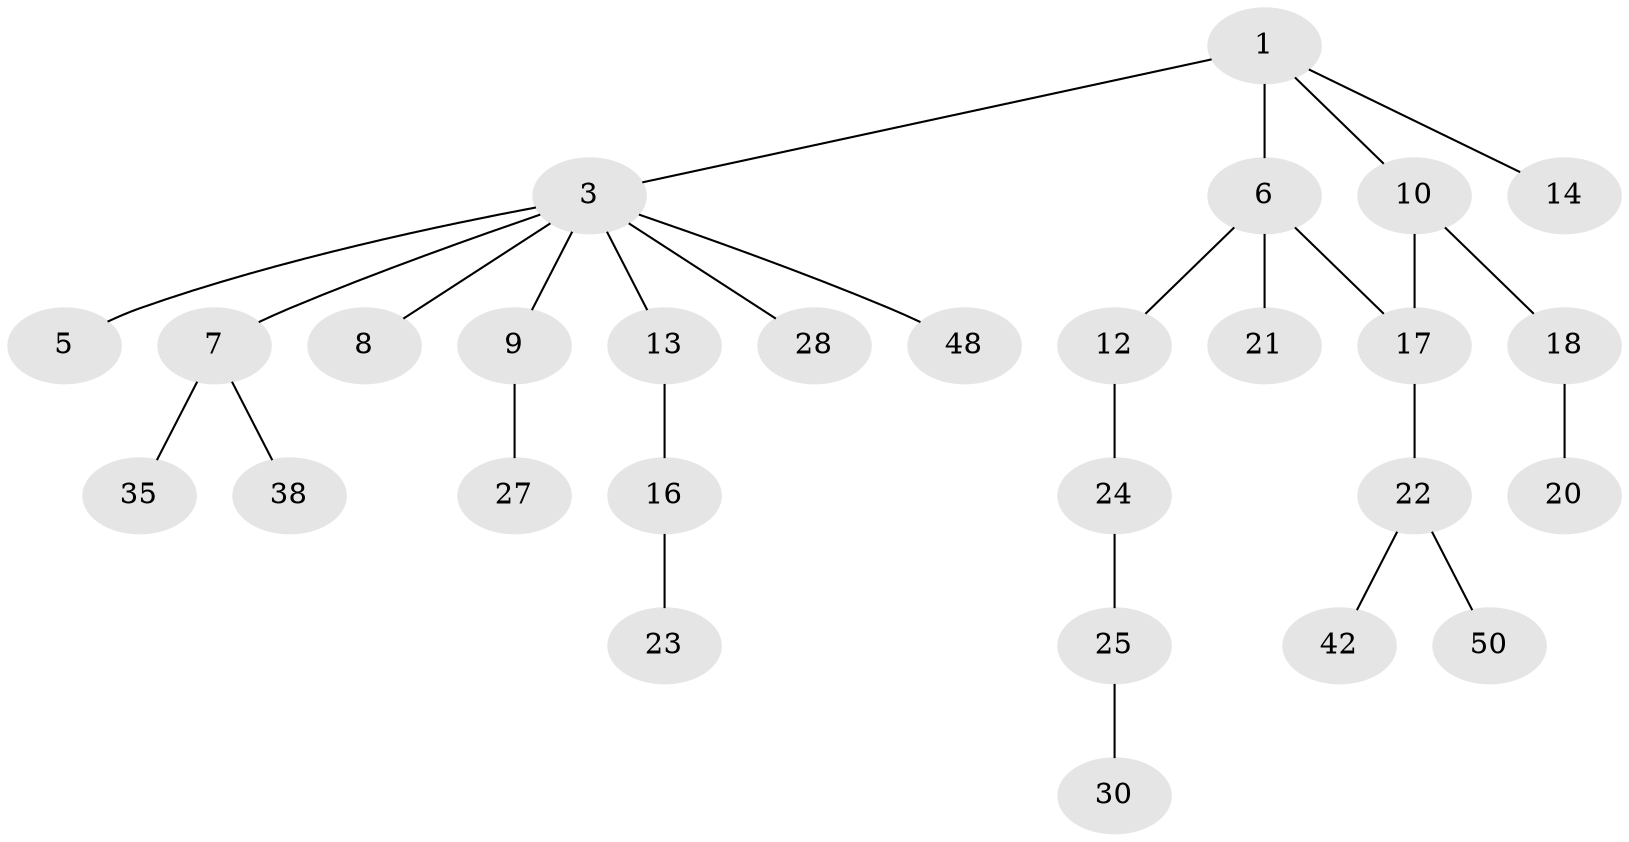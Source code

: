 // original degree distribution, {4: 0.03571428571428571, 3: 0.16071428571428573, 15: 0.017857142857142856, 2: 0.14285714285714285, 1: 0.5892857142857143, 6: 0.03571428571428571, 5: 0.017857142857142856}
// Generated by graph-tools (version 1.1) at 2025/14/03/09/25 04:14:27]
// undirected, 28 vertices, 28 edges
graph export_dot {
graph [start="1"]
  node [color=gray90,style=filled];
  1 [super="+2"];
  3 [super="+11+29+4+47+56+39+41+33+31"];
  5;
  6 [super="+15"];
  7;
  8;
  9 [super="+43+40+53"];
  10;
  12 [super="+32+34+44+26"];
  13;
  14;
  16;
  17 [super="+54+46+36"];
  18;
  20;
  21 [super="+51+55"];
  22;
  23;
  24;
  25;
  27;
  28;
  30;
  35;
  38;
  42;
  48;
  50;
  1 -- 3 [weight=2];
  1 -- 10;
  1 -- 14;
  1 -- 6;
  3 -- 5;
  3 -- 7;
  3 -- 8;
  3 -- 9 [weight=2];
  3 -- 13;
  3 -- 48;
  3 -- 28;
  6 -- 12;
  6 -- 17;
  6 -- 21;
  7 -- 35;
  7 -- 38;
  9 -- 27;
  10 -- 18;
  10 -- 17;
  12 -- 24;
  13 -- 16;
  16 -- 23;
  17 -- 22;
  18 -- 20;
  22 -- 42;
  22 -- 50;
  24 -- 25;
  25 -- 30;
}
